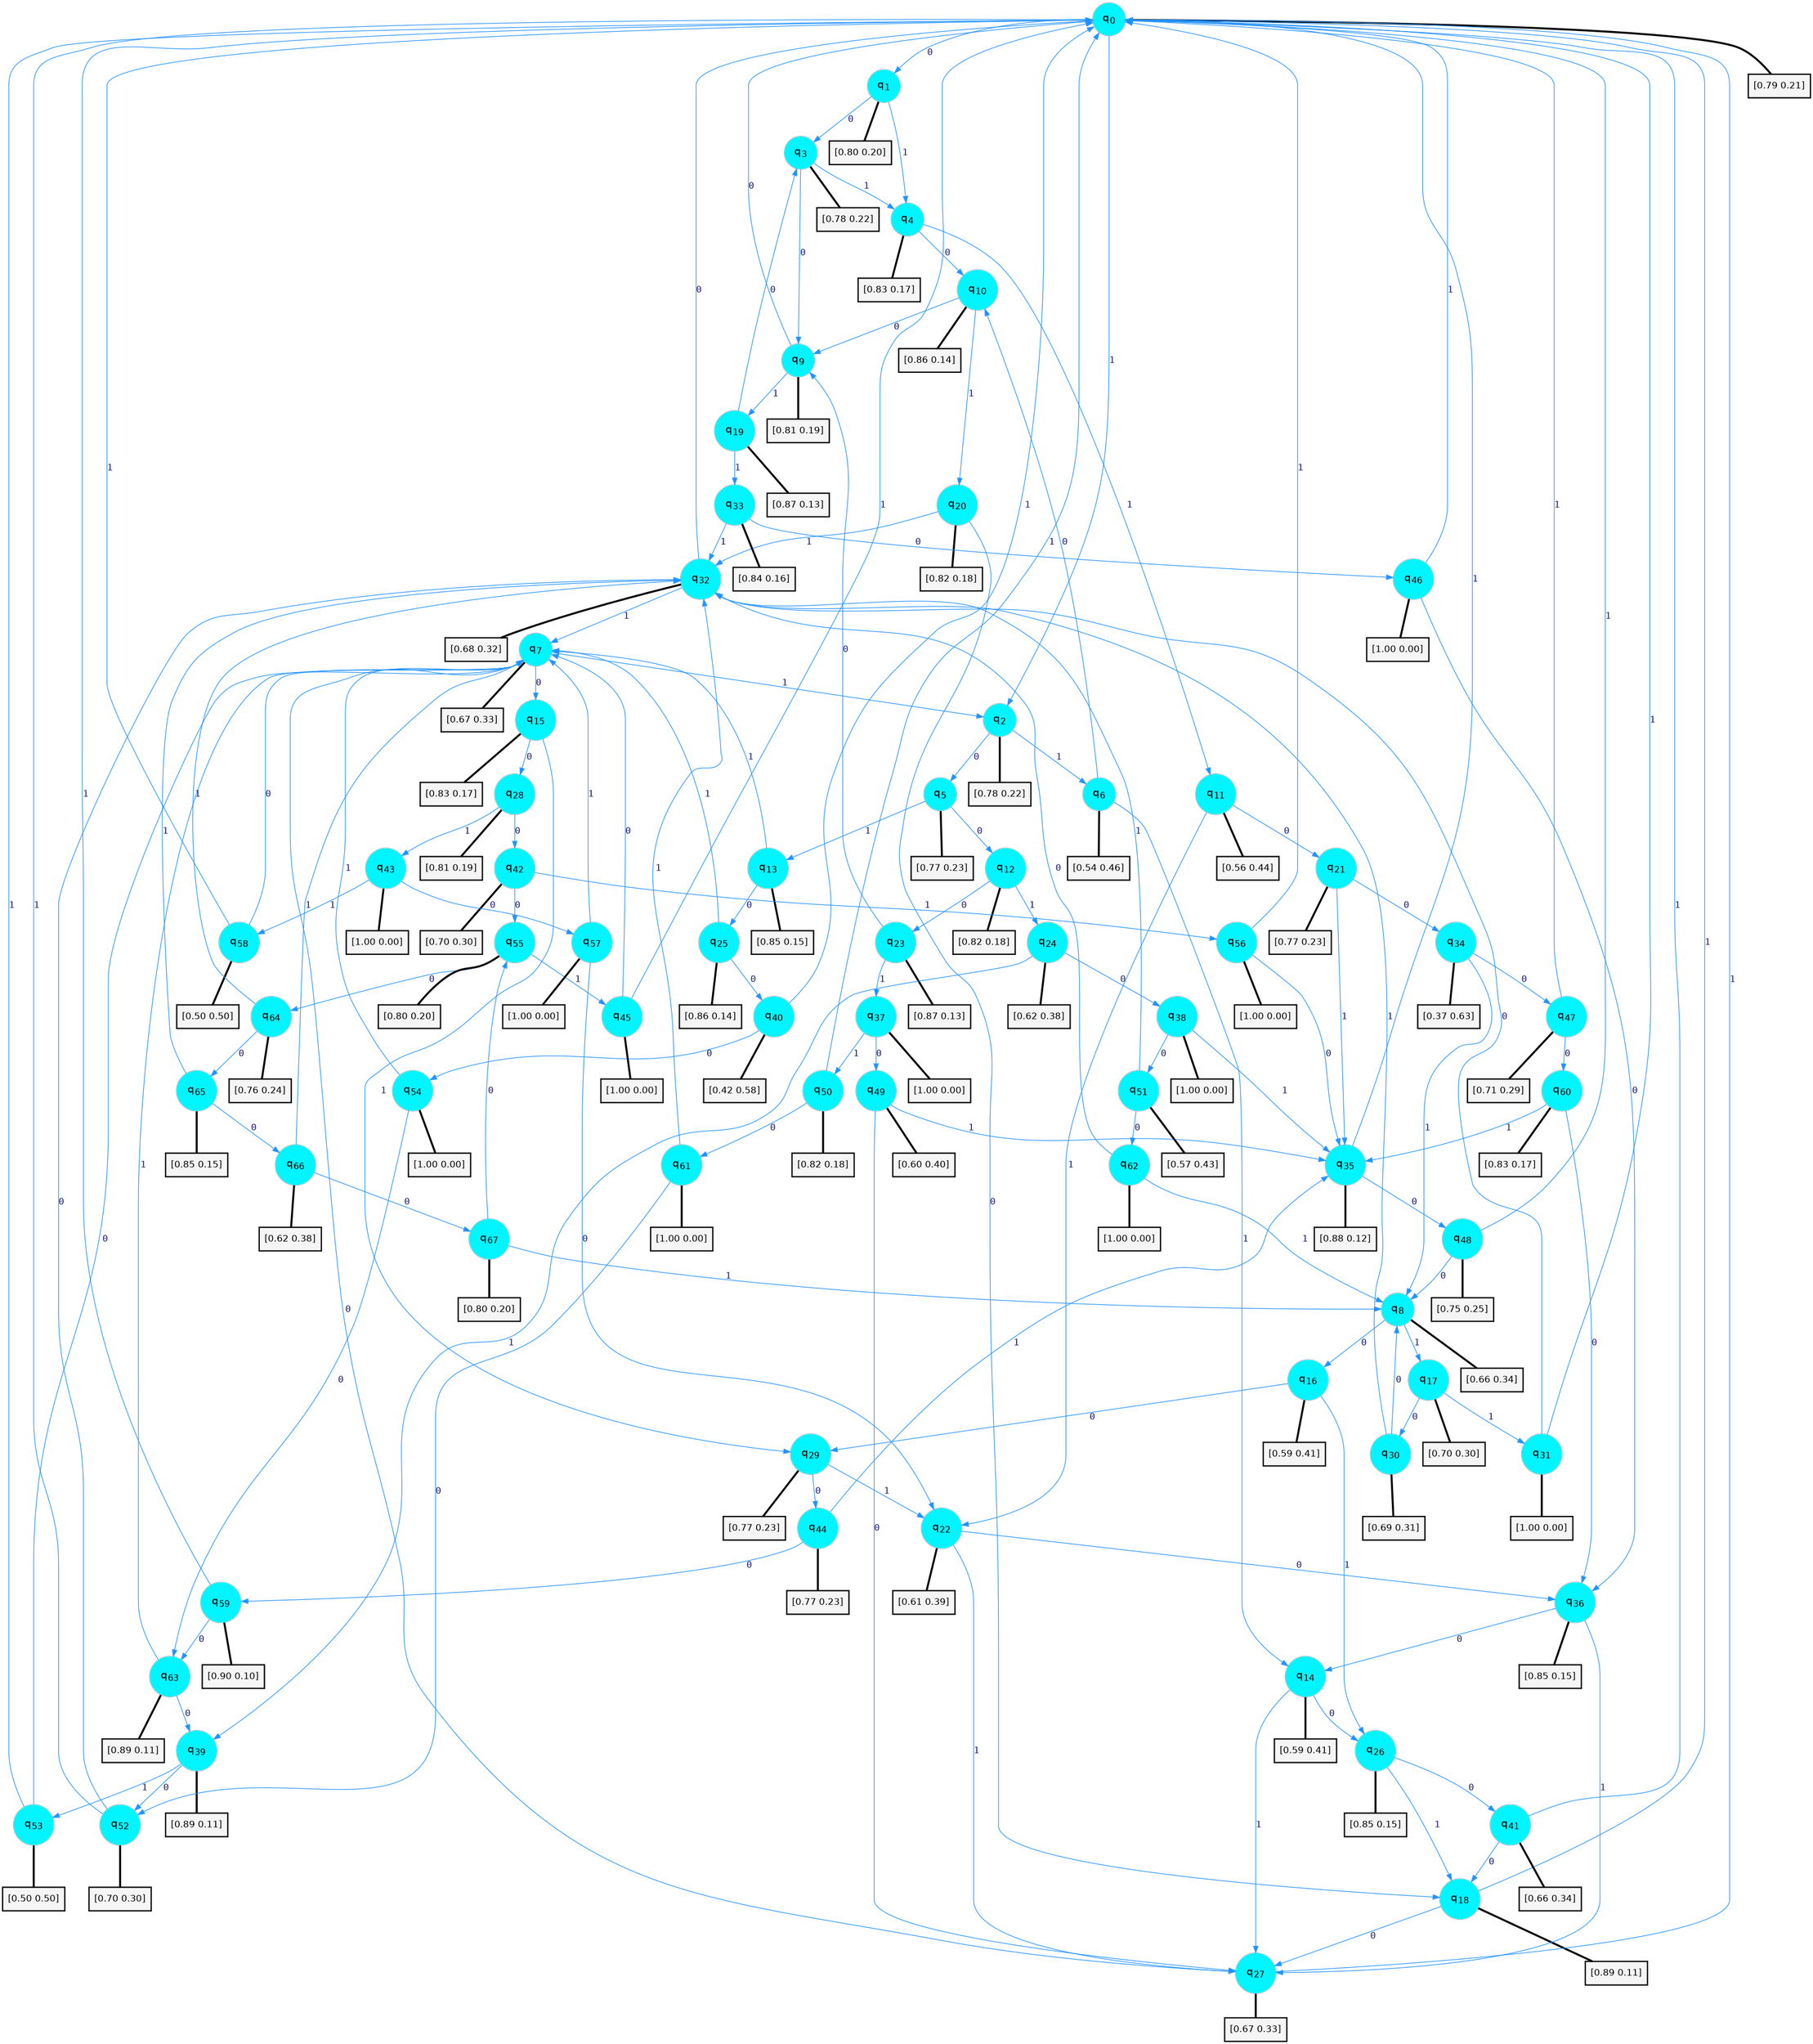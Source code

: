 digraph G {
graph [
bgcolor=transparent, dpi=300, rankdir=TD, size="40,25"];
node [
color=gray, fillcolor=turquoise1, fontcolor=black, fontname=Helvetica, fontsize=16, fontweight=bold, shape=circle, style=filled];
edge [
arrowsize=1, color=dodgerblue1, fontcolor=midnightblue, fontname=courier, fontweight=bold, penwidth=1, style=solid, weight=20];
0[label=<q<SUB>0</SUB>>];
1[label=<q<SUB>1</SUB>>];
2[label=<q<SUB>2</SUB>>];
3[label=<q<SUB>3</SUB>>];
4[label=<q<SUB>4</SUB>>];
5[label=<q<SUB>5</SUB>>];
6[label=<q<SUB>6</SUB>>];
7[label=<q<SUB>7</SUB>>];
8[label=<q<SUB>8</SUB>>];
9[label=<q<SUB>9</SUB>>];
10[label=<q<SUB>10</SUB>>];
11[label=<q<SUB>11</SUB>>];
12[label=<q<SUB>12</SUB>>];
13[label=<q<SUB>13</SUB>>];
14[label=<q<SUB>14</SUB>>];
15[label=<q<SUB>15</SUB>>];
16[label=<q<SUB>16</SUB>>];
17[label=<q<SUB>17</SUB>>];
18[label=<q<SUB>18</SUB>>];
19[label=<q<SUB>19</SUB>>];
20[label=<q<SUB>20</SUB>>];
21[label=<q<SUB>21</SUB>>];
22[label=<q<SUB>22</SUB>>];
23[label=<q<SUB>23</SUB>>];
24[label=<q<SUB>24</SUB>>];
25[label=<q<SUB>25</SUB>>];
26[label=<q<SUB>26</SUB>>];
27[label=<q<SUB>27</SUB>>];
28[label=<q<SUB>28</SUB>>];
29[label=<q<SUB>29</SUB>>];
30[label=<q<SUB>30</SUB>>];
31[label=<q<SUB>31</SUB>>];
32[label=<q<SUB>32</SUB>>];
33[label=<q<SUB>33</SUB>>];
34[label=<q<SUB>34</SUB>>];
35[label=<q<SUB>35</SUB>>];
36[label=<q<SUB>36</SUB>>];
37[label=<q<SUB>37</SUB>>];
38[label=<q<SUB>38</SUB>>];
39[label=<q<SUB>39</SUB>>];
40[label=<q<SUB>40</SUB>>];
41[label=<q<SUB>41</SUB>>];
42[label=<q<SUB>42</SUB>>];
43[label=<q<SUB>43</SUB>>];
44[label=<q<SUB>44</SUB>>];
45[label=<q<SUB>45</SUB>>];
46[label=<q<SUB>46</SUB>>];
47[label=<q<SUB>47</SUB>>];
48[label=<q<SUB>48</SUB>>];
49[label=<q<SUB>49</SUB>>];
50[label=<q<SUB>50</SUB>>];
51[label=<q<SUB>51</SUB>>];
52[label=<q<SUB>52</SUB>>];
53[label=<q<SUB>53</SUB>>];
54[label=<q<SUB>54</SUB>>];
55[label=<q<SUB>55</SUB>>];
56[label=<q<SUB>56</SUB>>];
57[label=<q<SUB>57</SUB>>];
58[label=<q<SUB>58</SUB>>];
59[label=<q<SUB>59</SUB>>];
60[label=<q<SUB>60</SUB>>];
61[label=<q<SUB>61</SUB>>];
62[label=<q<SUB>62</SUB>>];
63[label=<q<SUB>63</SUB>>];
64[label=<q<SUB>64</SUB>>];
65[label=<q<SUB>65</SUB>>];
66[label=<q<SUB>66</SUB>>];
67[label=<q<SUB>67</SUB>>];
68[label="[0.79 0.21]", shape=box,fontcolor=black, fontname=Helvetica, fontsize=14, penwidth=2, fillcolor=whitesmoke,color=black];
69[label="[0.80 0.20]", shape=box,fontcolor=black, fontname=Helvetica, fontsize=14, penwidth=2, fillcolor=whitesmoke,color=black];
70[label="[0.78 0.22]", shape=box,fontcolor=black, fontname=Helvetica, fontsize=14, penwidth=2, fillcolor=whitesmoke,color=black];
71[label="[0.78 0.22]", shape=box,fontcolor=black, fontname=Helvetica, fontsize=14, penwidth=2, fillcolor=whitesmoke,color=black];
72[label="[0.83 0.17]", shape=box,fontcolor=black, fontname=Helvetica, fontsize=14, penwidth=2, fillcolor=whitesmoke,color=black];
73[label="[0.77 0.23]", shape=box,fontcolor=black, fontname=Helvetica, fontsize=14, penwidth=2, fillcolor=whitesmoke,color=black];
74[label="[0.54 0.46]", shape=box,fontcolor=black, fontname=Helvetica, fontsize=14, penwidth=2, fillcolor=whitesmoke,color=black];
75[label="[0.67 0.33]", shape=box,fontcolor=black, fontname=Helvetica, fontsize=14, penwidth=2, fillcolor=whitesmoke,color=black];
76[label="[0.66 0.34]", shape=box,fontcolor=black, fontname=Helvetica, fontsize=14, penwidth=2, fillcolor=whitesmoke,color=black];
77[label="[0.81 0.19]", shape=box,fontcolor=black, fontname=Helvetica, fontsize=14, penwidth=2, fillcolor=whitesmoke,color=black];
78[label="[0.86 0.14]", shape=box,fontcolor=black, fontname=Helvetica, fontsize=14, penwidth=2, fillcolor=whitesmoke,color=black];
79[label="[0.56 0.44]", shape=box,fontcolor=black, fontname=Helvetica, fontsize=14, penwidth=2, fillcolor=whitesmoke,color=black];
80[label="[0.82 0.18]", shape=box,fontcolor=black, fontname=Helvetica, fontsize=14, penwidth=2, fillcolor=whitesmoke,color=black];
81[label="[0.85 0.15]", shape=box,fontcolor=black, fontname=Helvetica, fontsize=14, penwidth=2, fillcolor=whitesmoke,color=black];
82[label="[0.59 0.41]", shape=box,fontcolor=black, fontname=Helvetica, fontsize=14, penwidth=2, fillcolor=whitesmoke,color=black];
83[label="[0.83 0.17]", shape=box,fontcolor=black, fontname=Helvetica, fontsize=14, penwidth=2, fillcolor=whitesmoke,color=black];
84[label="[0.59 0.41]", shape=box,fontcolor=black, fontname=Helvetica, fontsize=14, penwidth=2, fillcolor=whitesmoke,color=black];
85[label="[0.70 0.30]", shape=box,fontcolor=black, fontname=Helvetica, fontsize=14, penwidth=2, fillcolor=whitesmoke,color=black];
86[label="[0.89 0.11]", shape=box,fontcolor=black, fontname=Helvetica, fontsize=14, penwidth=2, fillcolor=whitesmoke,color=black];
87[label="[0.87 0.13]", shape=box,fontcolor=black, fontname=Helvetica, fontsize=14, penwidth=2, fillcolor=whitesmoke,color=black];
88[label="[0.82 0.18]", shape=box,fontcolor=black, fontname=Helvetica, fontsize=14, penwidth=2, fillcolor=whitesmoke,color=black];
89[label="[0.77 0.23]", shape=box,fontcolor=black, fontname=Helvetica, fontsize=14, penwidth=2, fillcolor=whitesmoke,color=black];
90[label="[0.61 0.39]", shape=box,fontcolor=black, fontname=Helvetica, fontsize=14, penwidth=2, fillcolor=whitesmoke,color=black];
91[label="[0.87 0.13]", shape=box,fontcolor=black, fontname=Helvetica, fontsize=14, penwidth=2, fillcolor=whitesmoke,color=black];
92[label="[0.62 0.38]", shape=box,fontcolor=black, fontname=Helvetica, fontsize=14, penwidth=2, fillcolor=whitesmoke,color=black];
93[label="[0.86 0.14]", shape=box,fontcolor=black, fontname=Helvetica, fontsize=14, penwidth=2, fillcolor=whitesmoke,color=black];
94[label="[0.85 0.15]", shape=box,fontcolor=black, fontname=Helvetica, fontsize=14, penwidth=2, fillcolor=whitesmoke,color=black];
95[label="[0.67 0.33]", shape=box,fontcolor=black, fontname=Helvetica, fontsize=14, penwidth=2, fillcolor=whitesmoke,color=black];
96[label="[0.81 0.19]", shape=box,fontcolor=black, fontname=Helvetica, fontsize=14, penwidth=2, fillcolor=whitesmoke,color=black];
97[label="[0.77 0.23]", shape=box,fontcolor=black, fontname=Helvetica, fontsize=14, penwidth=2, fillcolor=whitesmoke,color=black];
98[label="[0.69 0.31]", shape=box,fontcolor=black, fontname=Helvetica, fontsize=14, penwidth=2, fillcolor=whitesmoke,color=black];
99[label="[1.00 0.00]", shape=box,fontcolor=black, fontname=Helvetica, fontsize=14, penwidth=2, fillcolor=whitesmoke,color=black];
100[label="[0.68 0.32]", shape=box,fontcolor=black, fontname=Helvetica, fontsize=14, penwidth=2, fillcolor=whitesmoke,color=black];
101[label="[0.84 0.16]", shape=box,fontcolor=black, fontname=Helvetica, fontsize=14, penwidth=2, fillcolor=whitesmoke,color=black];
102[label="[0.37 0.63]", shape=box,fontcolor=black, fontname=Helvetica, fontsize=14, penwidth=2, fillcolor=whitesmoke,color=black];
103[label="[0.88 0.12]", shape=box,fontcolor=black, fontname=Helvetica, fontsize=14, penwidth=2, fillcolor=whitesmoke,color=black];
104[label="[0.85 0.15]", shape=box,fontcolor=black, fontname=Helvetica, fontsize=14, penwidth=2, fillcolor=whitesmoke,color=black];
105[label="[1.00 0.00]", shape=box,fontcolor=black, fontname=Helvetica, fontsize=14, penwidth=2, fillcolor=whitesmoke,color=black];
106[label="[1.00 0.00]", shape=box,fontcolor=black, fontname=Helvetica, fontsize=14, penwidth=2, fillcolor=whitesmoke,color=black];
107[label="[0.89 0.11]", shape=box,fontcolor=black, fontname=Helvetica, fontsize=14, penwidth=2, fillcolor=whitesmoke,color=black];
108[label="[0.42 0.58]", shape=box,fontcolor=black, fontname=Helvetica, fontsize=14, penwidth=2, fillcolor=whitesmoke,color=black];
109[label="[0.66 0.34]", shape=box,fontcolor=black, fontname=Helvetica, fontsize=14, penwidth=2, fillcolor=whitesmoke,color=black];
110[label="[0.70 0.30]", shape=box,fontcolor=black, fontname=Helvetica, fontsize=14, penwidth=2, fillcolor=whitesmoke,color=black];
111[label="[1.00 0.00]", shape=box,fontcolor=black, fontname=Helvetica, fontsize=14, penwidth=2, fillcolor=whitesmoke,color=black];
112[label="[0.77 0.23]", shape=box,fontcolor=black, fontname=Helvetica, fontsize=14, penwidth=2, fillcolor=whitesmoke,color=black];
113[label="[1.00 0.00]", shape=box,fontcolor=black, fontname=Helvetica, fontsize=14, penwidth=2, fillcolor=whitesmoke,color=black];
114[label="[1.00 0.00]", shape=box,fontcolor=black, fontname=Helvetica, fontsize=14, penwidth=2, fillcolor=whitesmoke,color=black];
115[label="[0.71 0.29]", shape=box,fontcolor=black, fontname=Helvetica, fontsize=14, penwidth=2, fillcolor=whitesmoke,color=black];
116[label="[0.75 0.25]", shape=box,fontcolor=black, fontname=Helvetica, fontsize=14, penwidth=2, fillcolor=whitesmoke,color=black];
117[label="[0.60 0.40]", shape=box,fontcolor=black, fontname=Helvetica, fontsize=14, penwidth=2, fillcolor=whitesmoke,color=black];
118[label="[0.82 0.18]", shape=box,fontcolor=black, fontname=Helvetica, fontsize=14, penwidth=2, fillcolor=whitesmoke,color=black];
119[label="[0.57 0.43]", shape=box,fontcolor=black, fontname=Helvetica, fontsize=14, penwidth=2, fillcolor=whitesmoke,color=black];
120[label="[0.70 0.30]", shape=box,fontcolor=black, fontname=Helvetica, fontsize=14, penwidth=2, fillcolor=whitesmoke,color=black];
121[label="[0.50 0.50]", shape=box,fontcolor=black, fontname=Helvetica, fontsize=14, penwidth=2, fillcolor=whitesmoke,color=black];
122[label="[1.00 0.00]", shape=box,fontcolor=black, fontname=Helvetica, fontsize=14, penwidth=2, fillcolor=whitesmoke,color=black];
123[label="[0.80 0.20]", shape=box,fontcolor=black, fontname=Helvetica, fontsize=14, penwidth=2, fillcolor=whitesmoke,color=black];
124[label="[1.00 0.00]", shape=box,fontcolor=black, fontname=Helvetica, fontsize=14, penwidth=2, fillcolor=whitesmoke,color=black];
125[label="[1.00 0.00]", shape=box,fontcolor=black, fontname=Helvetica, fontsize=14, penwidth=2, fillcolor=whitesmoke,color=black];
126[label="[0.50 0.50]", shape=box,fontcolor=black, fontname=Helvetica, fontsize=14, penwidth=2, fillcolor=whitesmoke,color=black];
127[label="[0.90 0.10]", shape=box,fontcolor=black, fontname=Helvetica, fontsize=14, penwidth=2, fillcolor=whitesmoke,color=black];
128[label="[0.83 0.17]", shape=box,fontcolor=black, fontname=Helvetica, fontsize=14, penwidth=2, fillcolor=whitesmoke,color=black];
129[label="[1.00 0.00]", shape=box,fontcolor=black, fontname=Helvetica, fontsize=14, penwidth=2, fillcolor=whitesmoke,color=black];
130[label="[1.00 0.00]", shape=box,fontcolor=black, fontname=Helvetica, fontsize=14, penwidth=2, fillcolor=whitesmoke,color=black];
131[label="[0.89 0.11]", shape=box,fontcolor=black, fontname=Helvetica, fontsize=14, penwidth=2, fillcolor=whitesmoke,color=black];
132[label="[0.76 0.24]", shape=box,fontcolor=black, fontname=Helvetica, fontsize=14, penwidth=2, fillcolor=whitesmoke,color=black];
133[label="[0.85 0.15]", shape=box,fontcolor=black, fontname=Helvetica, fontsize=14, penwidth=2, fillcolor=whitesmoke,color=black];
134[label="[0.62 0.38]", shape=box,fontcolor=black, fontname=Helvetica, fontsize=14, penwidth=2, fillcolor=whitesmoke,color=black];
135[label="[0.80 0.20]", shape=box,fontcolor=black, fontname=Helvetica, fontsize=14, penwidth=2, fillcolor=whitesmoke,color=black];
0->1 [label=0];
0->2 [label=1];
0->68 [arrowhead=none, penwidth=3,color=black];
1->3 [label=0];
1->4 [label=1];
1->69 [arrowhead=none, penwidth=3,color=black];
2->5 [label=0];
2->6 [label=1];
2->70 [arrowhead=none, penwidth=3,color=black];
3->9 [label=0];
3->4 [label=1];
3->71 [arrowhead=none, penwidth=3,color=black];
4->10 [label=0];
4->11 [label=1];
4->72 [arrowhead=none, penwidth=3,color=black];
5->12 [label=0];
5->13 [label=1];
5->73 [arrowhead=none, penwidth=3,color=black];
6->10 [label=0];
6->14 [label=1];
6->74 [arrowhead=none, penwidth=3,color=black];
7->15 [label=0];
7->2 [label=1];
7->75 [arrowhead=none, penwidth=3,color=black];
8->16 [label=0];
8->17 [label=1];
8->76 [arrowhead=none, penwidth=3,color=black];
9->0 [label=0];
9->19 [label=1];
9->77 [arrowhead=none, penwidth=3,color=black];
10->9 [label=0];
10->20 [label=1];
10->78 [arrowhead=none, penwidth=3,color=black];
11->21 [label=0];
11->22 [label=1];
11->79 [arrowhead=none, penwidth=3,color=black];
12->23 [label=0];
12->24 [label=1];
12->80 [arrowhead=none, penwidth=3,color=black];
13->25 [label=0];
13->7 [label=1];
13->81 [arrowhead=none, penwidth=3,color=black];
14->26 [label=0];
14->27 [label=1];
14->82 [arrowhead=none, penwidth=3,color=black];
15->28 [label=0];
15->29 [label=1];
15->83 [arrowhead=none, penwidth=3,color=black];
16->29 [label=0];
16->26 [label=1];
16->84 [arrowhead=none, penwidth=3,color=black];
17->30 [label=0];
17->31 [label=1];
17->85 [arrowhead=none, penwidth=3,color=black];
18->27 [label=0];
18->0 [label=1];
18->86 [arrowhead=none, penwidth=3,color=black];
19->3 [label=0];
19->33 [label=1];
19->87 [arrowhead=none, penwidth=3,color=black];
20->18 [label=0];
20->32 [label=1];
20->88 [arrowhead=none, penwidth=3,color=black];
21->34 [label=0];
21->35 [label=1];
21->89 [arrowhead=none, penwidth=3,color=black];
22->36 [label=0];
22->27 [label=1];
22->90 [arrowhead=none, penwidth=3,color=black];
23->9 [label=0];
23->37 [label=1];
23->91 [arrowhead=none, penwidth=3,color=black];
24->38 [label=0];
24->39 [label=1];
24->92 [arrowhead=none, penwidth=3,color=black];
25->40 [label=0];
25->7 [label=1];
25->93 [arrowhead=none, penwidth=3,color=black];
26->41 [label=0];
26->18 [label=1];
26->94 [arrowhead=none, penwidth=3,color=black];
27->7 [label=0];
27->0 [label=1];
27->95 [arrowhead=none, penwidth=3,color=black];
28->42 [label=0];
28->43 [label=1];
28->96 [arrowhead=none, penwidth=3,color=black];
29->44 [label=0];
29->22 [label=1];
29->97 [arrowhead=none, penwidth=3,color=black];
30->8 [label=0];
30->32 [label=1];
30->98 [arrowhead=none, penwidth=3,color=black];
31->32 [label=0];
31->0 [label=1];
31->99 [arrowhead=none, penwidth=3,color=black];
32->0 [label=0];
32->7 [label=1];
32->100 [arrowhead=none, penwidth=3,color=black];
33->46 [label=0];
33->32 [label=1];
33->101 [arrowhead=none, penwidth=3,color=black];
34->47 [label=0];
34->8 [label=1];
34->102 [arrowhead=none, penwidth=3,color=black];
35->48 [label=0];
35->0 [label=1];
35->103 [arrowhead=none, penwidth=3,color=black];
36->14 [label=0];
36->27 [label=1];
36->104 [arrowhead=none, penwidth=3,color=black];
37->49 [label=0];
37->50 [label=1];
37->105 [arrowhead=none, penwidth=3,color=black];
38->51 [label=0];
38->35 [label=1];
38->106 [arrowhead=none, penwidth=3,color=black];
39->52 [label=0];
39->53 [label=1];
39->107 [arrowhead=none, penwidth=3,color=black];
40->54 [label=0];
40->0 [label=1];
40->108 [arrowhead=none, penwidth=3,color=black];
41->18 [label=0];
41->0 [label=1];
41->109 [arrowhead=none, penwidth=3,color=black];
42->55 [label=0];
42->56 [label=1];
42->110 [arrowhead=none, penwidth=3,color=black];
43->57 [label=0];
43->58 [label=1];
43->111 [arrowhead=none, penwidth=3,color=black];
44->59 [label=0];
44->35 [label=1];
44->112 [arrowhead=none, penwidth=3,color=black];
45->7 [label=0];
45->0 [label=1];
45->113 [arrowhead=none, penwidth=3,color=black];
46->36 [label=0];
46->0 [label=1];
46->114 [arrowhead=none, penwidth=3,color=black];
47->60 [label=0];
47->0 [label=1];
47->115 [arrowhead=none, penwidth=3,color=black];
48->8 [label=0];
48->0 [label=1];
48->116 [arrowhead=none, penwidth=3,color=black];
49->27 [label=0];
49->35 [label=1];
49->117 [arrowhead=none, penwidth=3,color=black];
50->61 [label=0];
50->0 [label=1];
50->118 [arrowhead=none, penwidth=3,color=black];
51->62 [label=0];
51->32 [label=1];
51->119 [arrowhead=none, penwidth=3,color=black];
52->32 [label=0];
52->0 [label=1];
52->120 [arrowhead=none, penwidth=3,color=black];
53->7 [label=0];
53->0 [label=1];
53->121 [arrowhead=none, penwidth=3,color=black];
54->63 [label=0];
54->7 [label=1];
54->122 [arrowhead=none, penwidth=3,color=black];
55->64 [label=0];
55->45 [label=1];
55->123 [arrowhead=none, penwidth=3,color=black];
56->35 [label=0];
56->0 [label=1];
56->124 [arrowhead=none, penwidth=3,color=black];
57->22 [label=0];
57->7 [label=1];
57->125 [arrowhead=none, penwidth=3,color=black];
58->7 [label=0];
58->0 [label=1];
58->126 [arrowhead=none, penwidth=3,color=black];
59->63 [label=0];
59->0 [label=1];
59->127 [arrowhead=none, penwidth=3,color=black];
60->36 [label=0];
60->35 [label=1];
60->128 [arrowhead=none, penwidth=3,color=black];
61->52 [label=0];
61->32 [label=1];
61->129 [arrowhead=none, penwidth=3,color=black];
62->32 [label=0];
62->8 [label=1];
62->130 [arrowhead=none, penwidth=3,color=black];
63->39 [label=0];
63->7 [label=1];
63->131 [arrowhead=none, penwidth=3,color=black];
64->65 [label=0];
64->32 [label=1];
64->132 [arrowhead=none, penwidth=3,color=black];
65->66 [label=0];
65->32 [label=1];
65->133 [arrowhead=none, penwidth=3,color=black];
66->67 [label=0];
66->7 [label=1];
66->134 [arrowhead=none, penwidth=3,color=black];
67->55 [label=0];
67->8 [label=1];
67->135 [arrowhead=none, penwidth=3,color=black];
}
